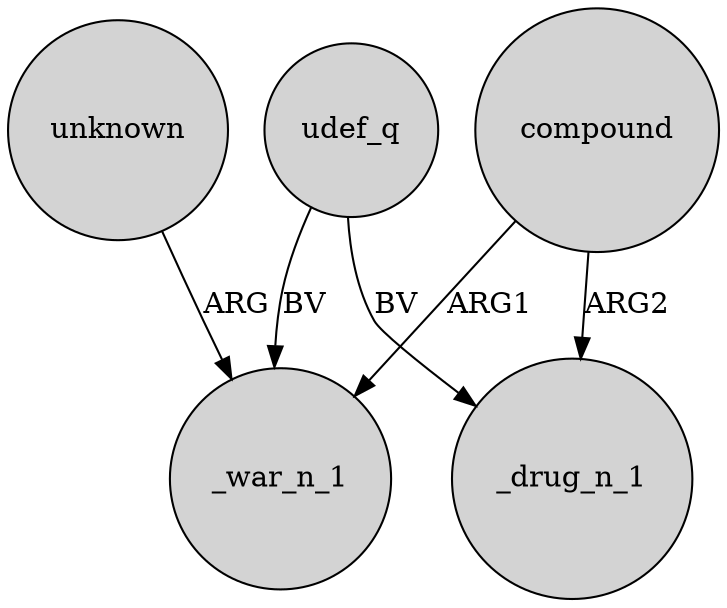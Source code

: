 digraph {
	node [shape=circle style=filled]
	unknown -> _war_n_1 [label=ARG]
	compound -> _war_n_1 [label=ARG1]
	compound -> _drug_n_1 [label=ARG2]
	udef_q -> _drug_n_1 [label=BV]
	udef_q -> _war_n_1 [label=BV]
}
